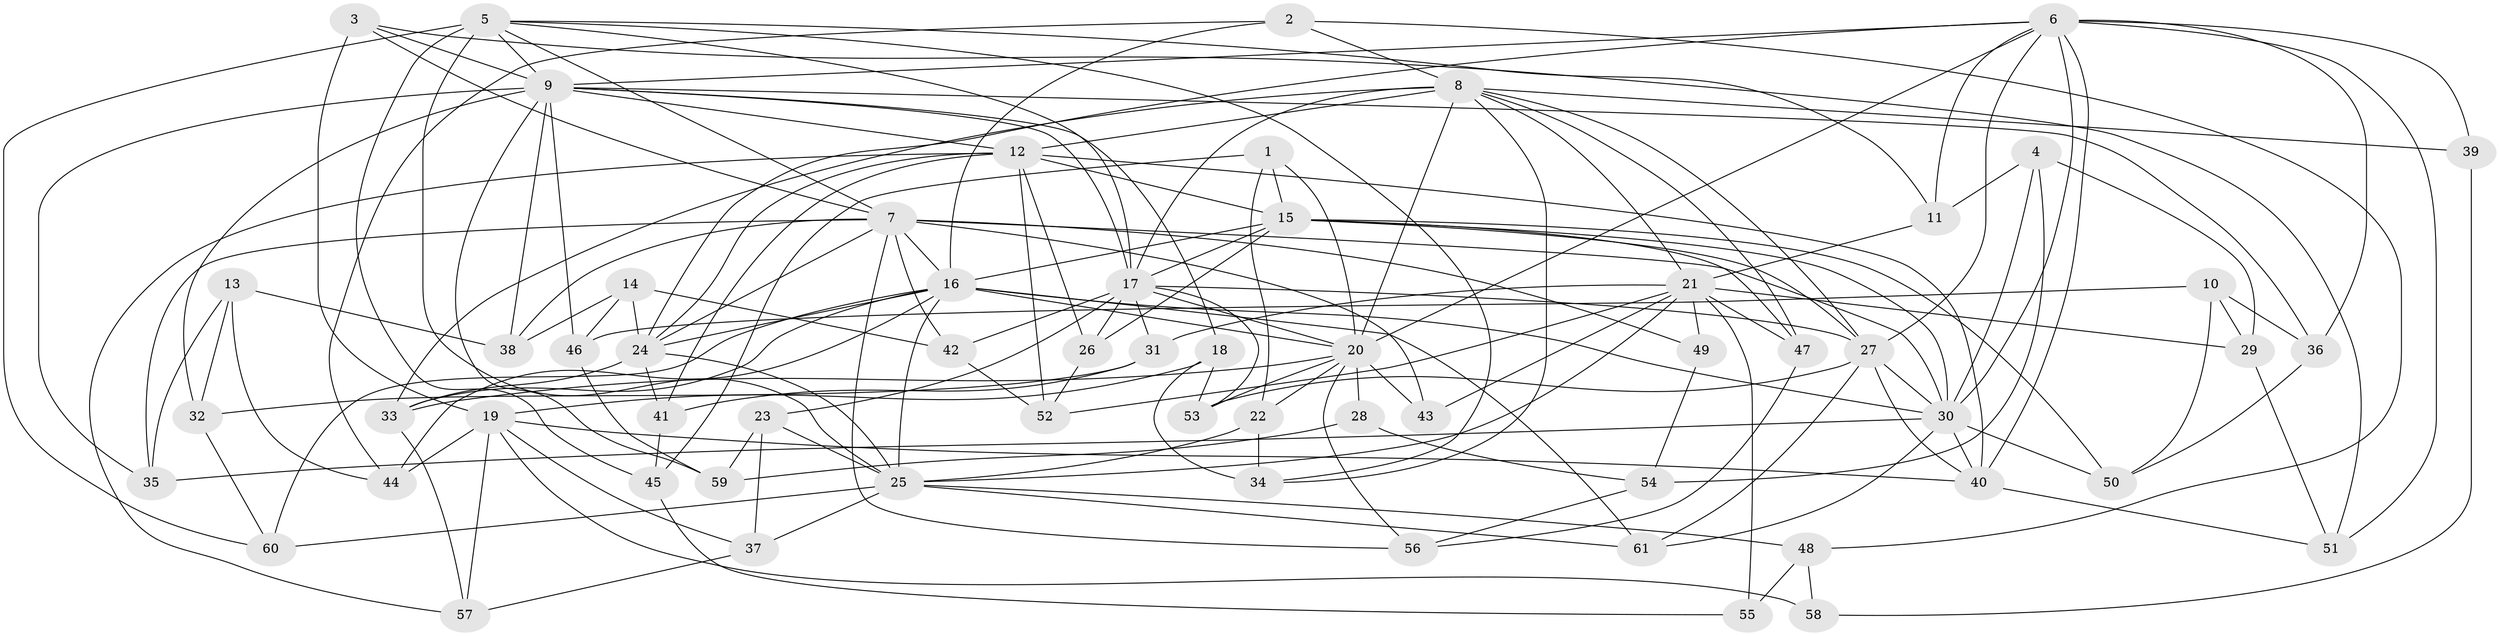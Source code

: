 // original degree distribution, {4: 1.0}
// Generated by graph-tools (version 1.1) at 2025/37/03/09/25 02:37:50]
// undirected, 61 vertices, 166 edges
graph export_dot {
graph [start="1"]
  node [color=gray90,style=filled];
  1;
  2;
  3;
  4;
  5;
  6;
  7;
  8;
  9;
  10;
  11;
  12;
  13;
  14;
  15;
  16;
  17;
  18;
  19;
  20;
  21;
  22;
  23;
  24;
  25;
  26;
  27;
  28;
  29;
  30;
  31;
  32;
  33;
  34;
  35;
  36;
  37;
  38;
  39;
  40;
  41;
  42;
  43;
  44;
  45;
  46;
  47;
  48;
  49;
  50;
  51;
  52;
  53;
  54;
  55;
  56;
  57;
  58;
  59;
  60;
  61;
  1 -- 15 [weight=1.0];
  1 -- 20 [weight=1.0];
  1 -- 22 [weight=1.0];
  1 -- 45 [weight=1.0];
  2 -- 8 [weight=1.0];
  2 -- 16 [weight=1.0];
  2 -- 44 [weight=1.0];
  2 -- 48 [weight=1.0];
  3 -- 7 [weight=1.0];
  3 -- 9 [weight=1.0];
  3 -- 19 [weight=1.0];
  3 -- 51 [weight=1.0];
  4 -- 11 [weight=1.0];
  4 -- 29 [weight=1.0];
  4 -- 30 [weight=1.0];
  4 -- 54 [weight=1.0];
  5 -- 7 [weight=1.0];
  5 -- 9 [weight=1.0];
  5 -- 11 [weight=1.0];
  5 -- 17 [weight=1.0];
  5 -- 25 [weight=3.0];
  5 -- 34 [weight=1.0];
  5 -- 45 [weight=1.0];
  5 -- 60 [weight=1.0];
  6 -- 9 [weight=1.0];
  6 -- 11 [weight=1.0];
  6 -- 20 [weight=1.0];
  6 -- 24 [weight=1.0];
  6 -- 27 [weight=2.0];
  6 -- 30 [weight=1.0];
  6 -- 36 [weight=1.0];
  6 -- 39 [weight=1.0];
  6 -- 40 [weight=2.0];
  6 -- 51 [weight=1.0];
  7 -- 16 [weight=1.0];
  7 -- 24 [weight=1.0];
  7 -- 30 [weight=1.0];
  7 -- 35 [weight=1.0];
  7 -- 38 [weight=1.0];
  7 -- 42 [weight=1.0];
  7 -- 43 [weight=2.0];
  7 -- 49 [weight=1.0];
  7 -- 56 [weight=1.0];
  8 -- 12 [weight=1.0];
  8 -- 17 [weight=2.0];
  8 -- 20 [weight=1.0];
  8 -- 21 [weight=1.0];
  8 -- 27 [weight=1.0];
  8 -- 33 [weight=1.0];
  8 -- 34 [weight=1.0];
  8 -- 39 [weight=2.0];
  8 -- 47 [weight=1.0];
  9 -- 12 [weight=1.0];
  9 -- 17 [weight=1.0];
  9 -- 18 [weight=1.0];
  9 -- 32 [weight=1.0];
  9 -- 35 [weight=1.0];
  9 -- 36 [weight=1.0];
  9 -- 38 [weight=1.0];
  9 -- 46 [weight=1.0];
  9 -- 59 [weight=1.0];
  10 -- 29 [weight=1.0];
  10 -- 36 [weight=1.0];
  10 -- 46 [weight=1.0];
  10 -- 50 [weight=1.0];
  11 -- 21 [weight=1.0];
  12 -- 15 [weight=2.0];
  12 -- 24 [weight=1.0];
  12 -- 26 [weight=1.0];
  12 -- 40 [weight=1.0];
  12 -- 41 [weight=1.0];
  12 -- 52 [weight=1.0];
  12 -- 57 [weight=1.0];
  13 -- 32 [weight=1.0];
  13 -- 35 [weight=1.0];
  13 -- 38 [weight=1.0];
  13 -- 44 [weight=1.0];
  14 -- 24 [weight=1.0];
  14 -- 38 [weight=1.0];
  14 -- 42 [weight=1.0];
  14 -- 46 [weight=1.0];
  15 -- 16 [weight=1.0];
  15 -- 17 [weight=1.0];
  15 -- 26 [weight=1.0];
  15 -- 27 [weight=1.0];
  15 -- 30 [weight=1.0];
  15 -- 47 [weight=1.0];
  15 -- 50 [weight=1.0];
  16 -- 20 [weight=1.0];
  16 -- 24 [weight=1.0];
  16 -- 25 [weight=1.0];
  16 -- 30 [weight=1.0];
  16 -- 33 [weight=2.0];
  16 -- 44 [weight=1.0];
  16 -- 60 [weight=1.0];
  16 -- 61 [weight=1.0];
  17 -- 20 [weight=1.0];
  17 -- 23 [weight=1.0];
  17 -- 26 [weight=1.0];
  17 -- 27 [weight=1.0];
  17 -- 31 [weight=1.0];
  17 -- 42 [weight=1.0];
  17 -- 53 [weight=1.0];
  18 -- 19 [weight=1.0];
  18 -- 34 [weight=1.0];
  18 -- 53 [weight=1.0];
  19 -- 37 [weight=1.0];
  19 -- 40 [weight=1.0];
  19 -- 44 [weight=1.0];
  19 -- 57 [weight=1.0];
  19 -- 58 [weight=2.0];
  20 -- 22 [weight=1.0];
  20 -- 28 [weight=2.0];
  20 -- 33 [weight=1.0];
  20 -- 43 [weight=1.0];
  20 -- 53 [weight=1.0];
  20 -- 56 [weight=1.0];
  21 -- 25 [weight=1.0];
  21 -- 29 [weight=1.0];
  21 -- 31 [weight=1.0];
  21 -- 43 [weight=1.0];
  21 -- 47 [weight=1.0];
  21 -- 49 [weight=2.0];
  21 -- 52 [weight=1.0];
  21 -- 55 [weight=2.0];
  22 -- 25 [weight=1.0];
  22 -- 34 [weight=1.0];
  23 -- 25 [weight=1.0];
  23 -- 37 [weight=1.0];
  23 -- 59 [weight=1.0];
  24 -- 25 [weight=1.0];
  24 -- 33 [weight=1.0];
  24 -- 41 [weight=1.0];
  25 -- 37 [weight=1.0];
  25 -- 48 [weight=1.0];
  25 -- 60 [weight=1.0];
  25 -- 61 [weight=1.0];
  26 -- 52 [weight=1.0];
  27 -- 30 [weight=1.0];
  27 -- 40 [weight=2.0];
  27 -- 53 [weight=1.0];
  27 -- 61 [weight=1.0];
  28 -- 54 [weight=1.0];
  28 -- 59 [weight=1.0];
  29 -- 51 [weight=1.0];
  30 -- 35 [weight=1.0];
  30 -- 40 [weight=1.0];
  30 -- 50 [weight=1.0];
  30 -- 61 [weight=1.0];
  31 -- 32 [weight=1.0];
  31 -- 41 [weight=1.0];
  32 -- 60 [weight=1.0];
  33 -- 57 [weight=1.0];
  36 -- 50 [weight=1.0];
  37 -- 57 [weight=1.0];
  39 -- 58 [weight=1.0];
  40 -- 51 [weight=1.0];
  41 -- 45 [weight=1.0];
  42 -- 52 [weight=1.0];
  45 -- 55 [weight=1.0];
  46 -- 59 [weight=1.0];
  47 -- 56 [weight=1.0];
  48 -- 55 [weight=1.0];
  48 -- 58 [weight=1.0];
  49 -- 54 [weight=1.0];
  54 -- 56 [weight=1.0];
}
